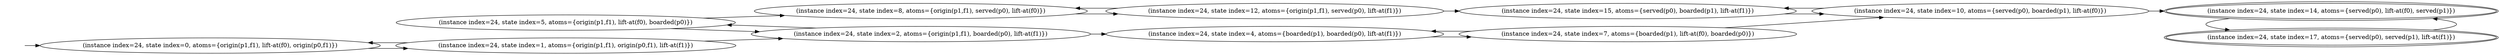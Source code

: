 digraph {
rankdir="LR"
s0[label="(instance index=24, state index=0, atoms={origin(p1,f1), lift-at(f0), origin(p0,f1)})"]
s5[label="(instance index=24, state index=5, atoms={origin(p1,f1), lift-at(f0), boarded(p0)})"]
s1[label="(instance index=24, state index=1, atoms={origin(p1,f1), origin(p0,f1), lift-at(f1)})"]
s8[label="(instance index=24, state index=8, atoms={origin(p1,f1), served(p0), lift-at(f0)})"]
s2[label="(instance index=24, state index=2, atoms={origin(p1,f1), boarded(p0), lift-at(f1)})"]
s12[label="(instance index=24, state index=12, atoms={origin(p1,f1), served(p0), lift-at(f1)})"]
s4[label="(instance index=24, state index=4, atoms={boarded(p1), boarded(p0), lift-at(f1)})"]
s7[label="(instance index=24, state index=7, atoms={boarded(p1), lift-at(f0), boarded(p0)})"]
s15[label="(instance index=24, state index=15, atoms={served(p0), boarded(p1), lift-at(f1)})"]
s10[label="(instance index=24, state index=10, atoms={served(p0), boarded(p1), lift-at(f0)})"]
s17[peripheries=2,label="(instance index=24, state index=17, atoms={served(p0), served(p1), lift-at(f1)})"]
s14[peripheries=2,label="(instance index=24, state index=14, atoms={served(p0), lift-at(f0), served(p1)})"]
Dangling [ label = "", style = invis ]
{ rank = same; Dangling }
Dangling -> s0
{ rank = same; s0}
{ rank = same; s5,s1}
{ rank = same; s8,s2}
{ rank = same; s12,s4}
{ rank = same; s7,s15}
{ rank = same; s10}
{ rank = same; s17,s14}
{
s0->s1
}
{
s5->s2
s5->s8
s1->s2
s1->s0
}
{
s8->s12
s2->s5
s2->s4
}
{
s12->s15
s12->s8
s4->s7
}
{
s7->s4
s7->s10
s15->s10
}
{
s10->s15
s10->s14
}
{
s17->s14
s14->s17
}
}
